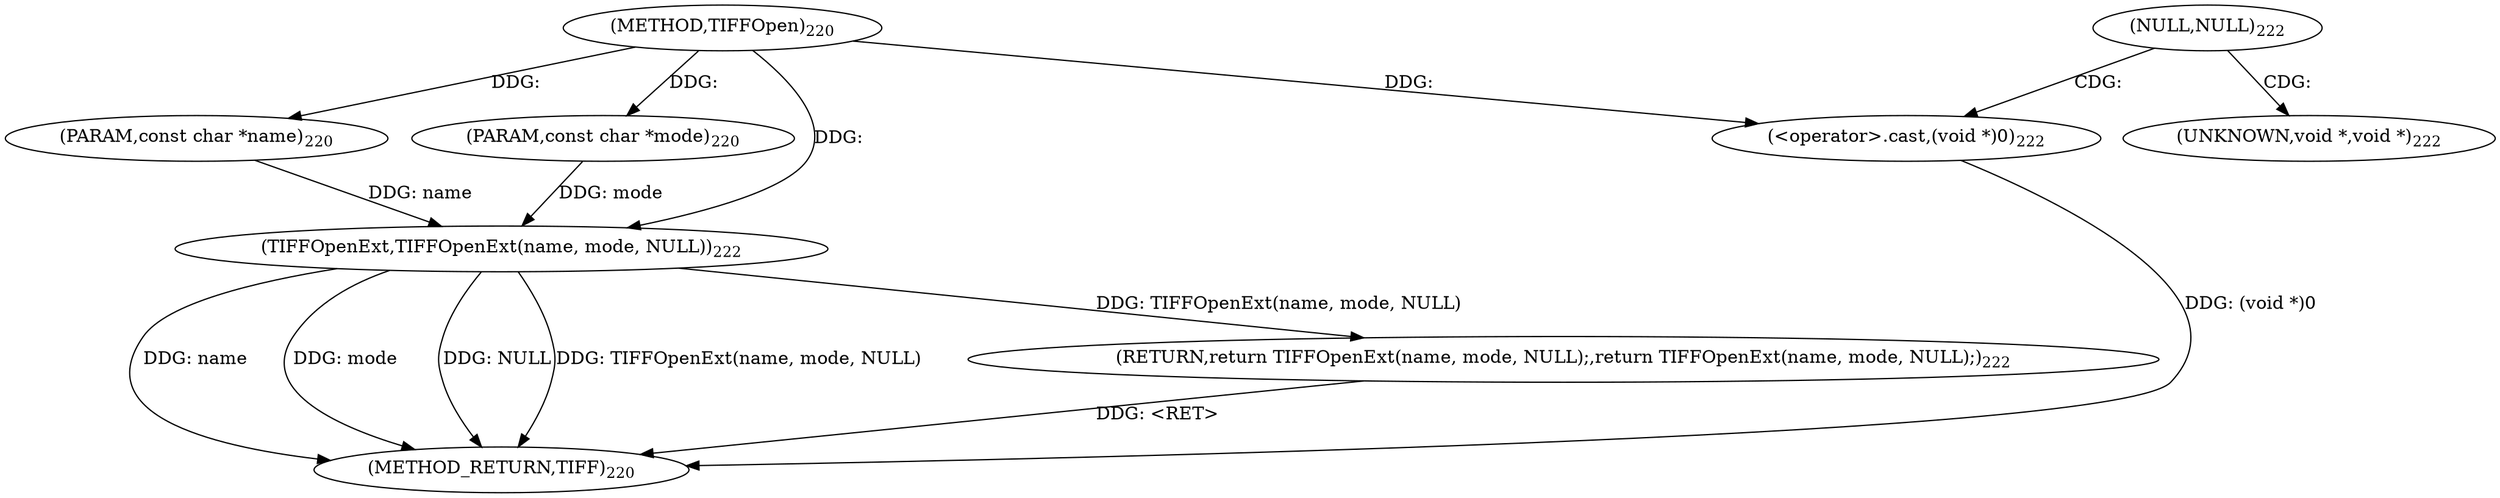 digraph "TIFFOpen" {  
"33968" [label = <(METHOD,TIFFOpen)<SUB>220</SUB>> ]
"33981" [label = <(METHOD_RETURN,TIFF)<SUB>220</SUB>> ]
"33969" [label = <(PARAM,const char *name)<SUB>220</SUB>> ]
"33970" [label = <(PARAM,const char *mode)<SUB>220</SUB>> ]
"33972" [label = <(RETURN,return TIFFOpenExt(name, mode, NULL);,return TIFFOpenExt(name, mode, NULL);)<SUB>222</SUB>> ]
"33973" [label = <(TIFFOpenExt,TIFFOpenExt(name, mode, NULL))<SUB>222</SUB>> ]
"33978" [label = <(&lt;operator&gt;.cast,(void *)0)<SUB>222</SUB>> ]
"33976" [label = <(NULL,NULL)<SUB>222</SUB>> ]
"33979" [label = <(UNKNOWN,void *,void *)<SUB>222</SUB>> ]
  "33972" -> "33981"  [ label = "DDG: &lt;RET&gt;"] 
  "33973" -> "33981"  [ label = "DDG: name"] 
  "33973" -> "33981"  [ label = "DDG: mode"] 
  "33973" -> "33981"  [ label = "DDG: NULL"] 
  "33978" -> "33981"  [ label = "DDG: (void *)0"] 
  "33973" -> "33981"  [ label = "DDG: TIFFOpenExt(name, mode, NULL)"] 
  "33968" -> "33969"  [ label = "DDG: "] 
  "33968" -> "33970"  [ label = "DDG: "] 
  "33973" -> "33972"  [ label = "DDG: TIFFOpenExt(name, mode, NULL)"] 
  "33969" -> "33973"  [ label = "DDG: name"] 
  "33968" -> "33973"  [ label = "DDG: "] 
  "33970" -> "33973"  [ label = "DDG: mode"] 
  "33968" -> "33978"  [ label = "DDG: "] 
  "33976" -> "33979"  [ label = "CDG: "] 
  "33976" -> "33978"  [ label = "CDG: "] 
}
